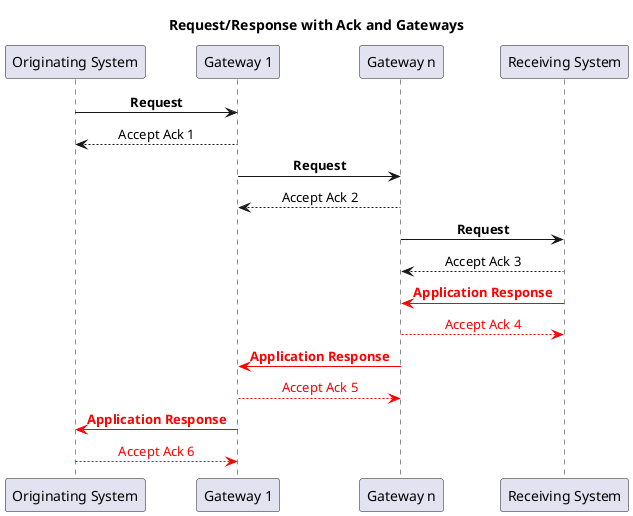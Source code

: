@startuml
skinparam sequenceMessageAlign center
title Request/Response with Ack and Gateways
participant "Originating System" as Placer
participant "Gateway 1" as G1
participant "Gateway n" as Gn
participant "Receiving System" as Filler

Placer -> G1: <b>Request
G1 --> Placer: Accept Ack 1
G1 -> Gn: <b>Request
Gn --> G1: Accept Ack 2
Gn -> Filler: <b>Request
Filler --> Gn: Accept Ack 3
Filler -[#red]> Gn: <b><font color=red>Application Response
Gn -[#red]-> Filler: <font color=red>Accept Ack 4 
Gn -[#red]> G1: <b><font color=red>Application Response 
G1 -[#red]-> Gn: <font color=red>Accept Ack 5 
G1 -[#red]> Placer: <b><font color=red>Application Response 
Placer -[#red]-> G1: <font color=red>Accept Ack 6 

@enduml

